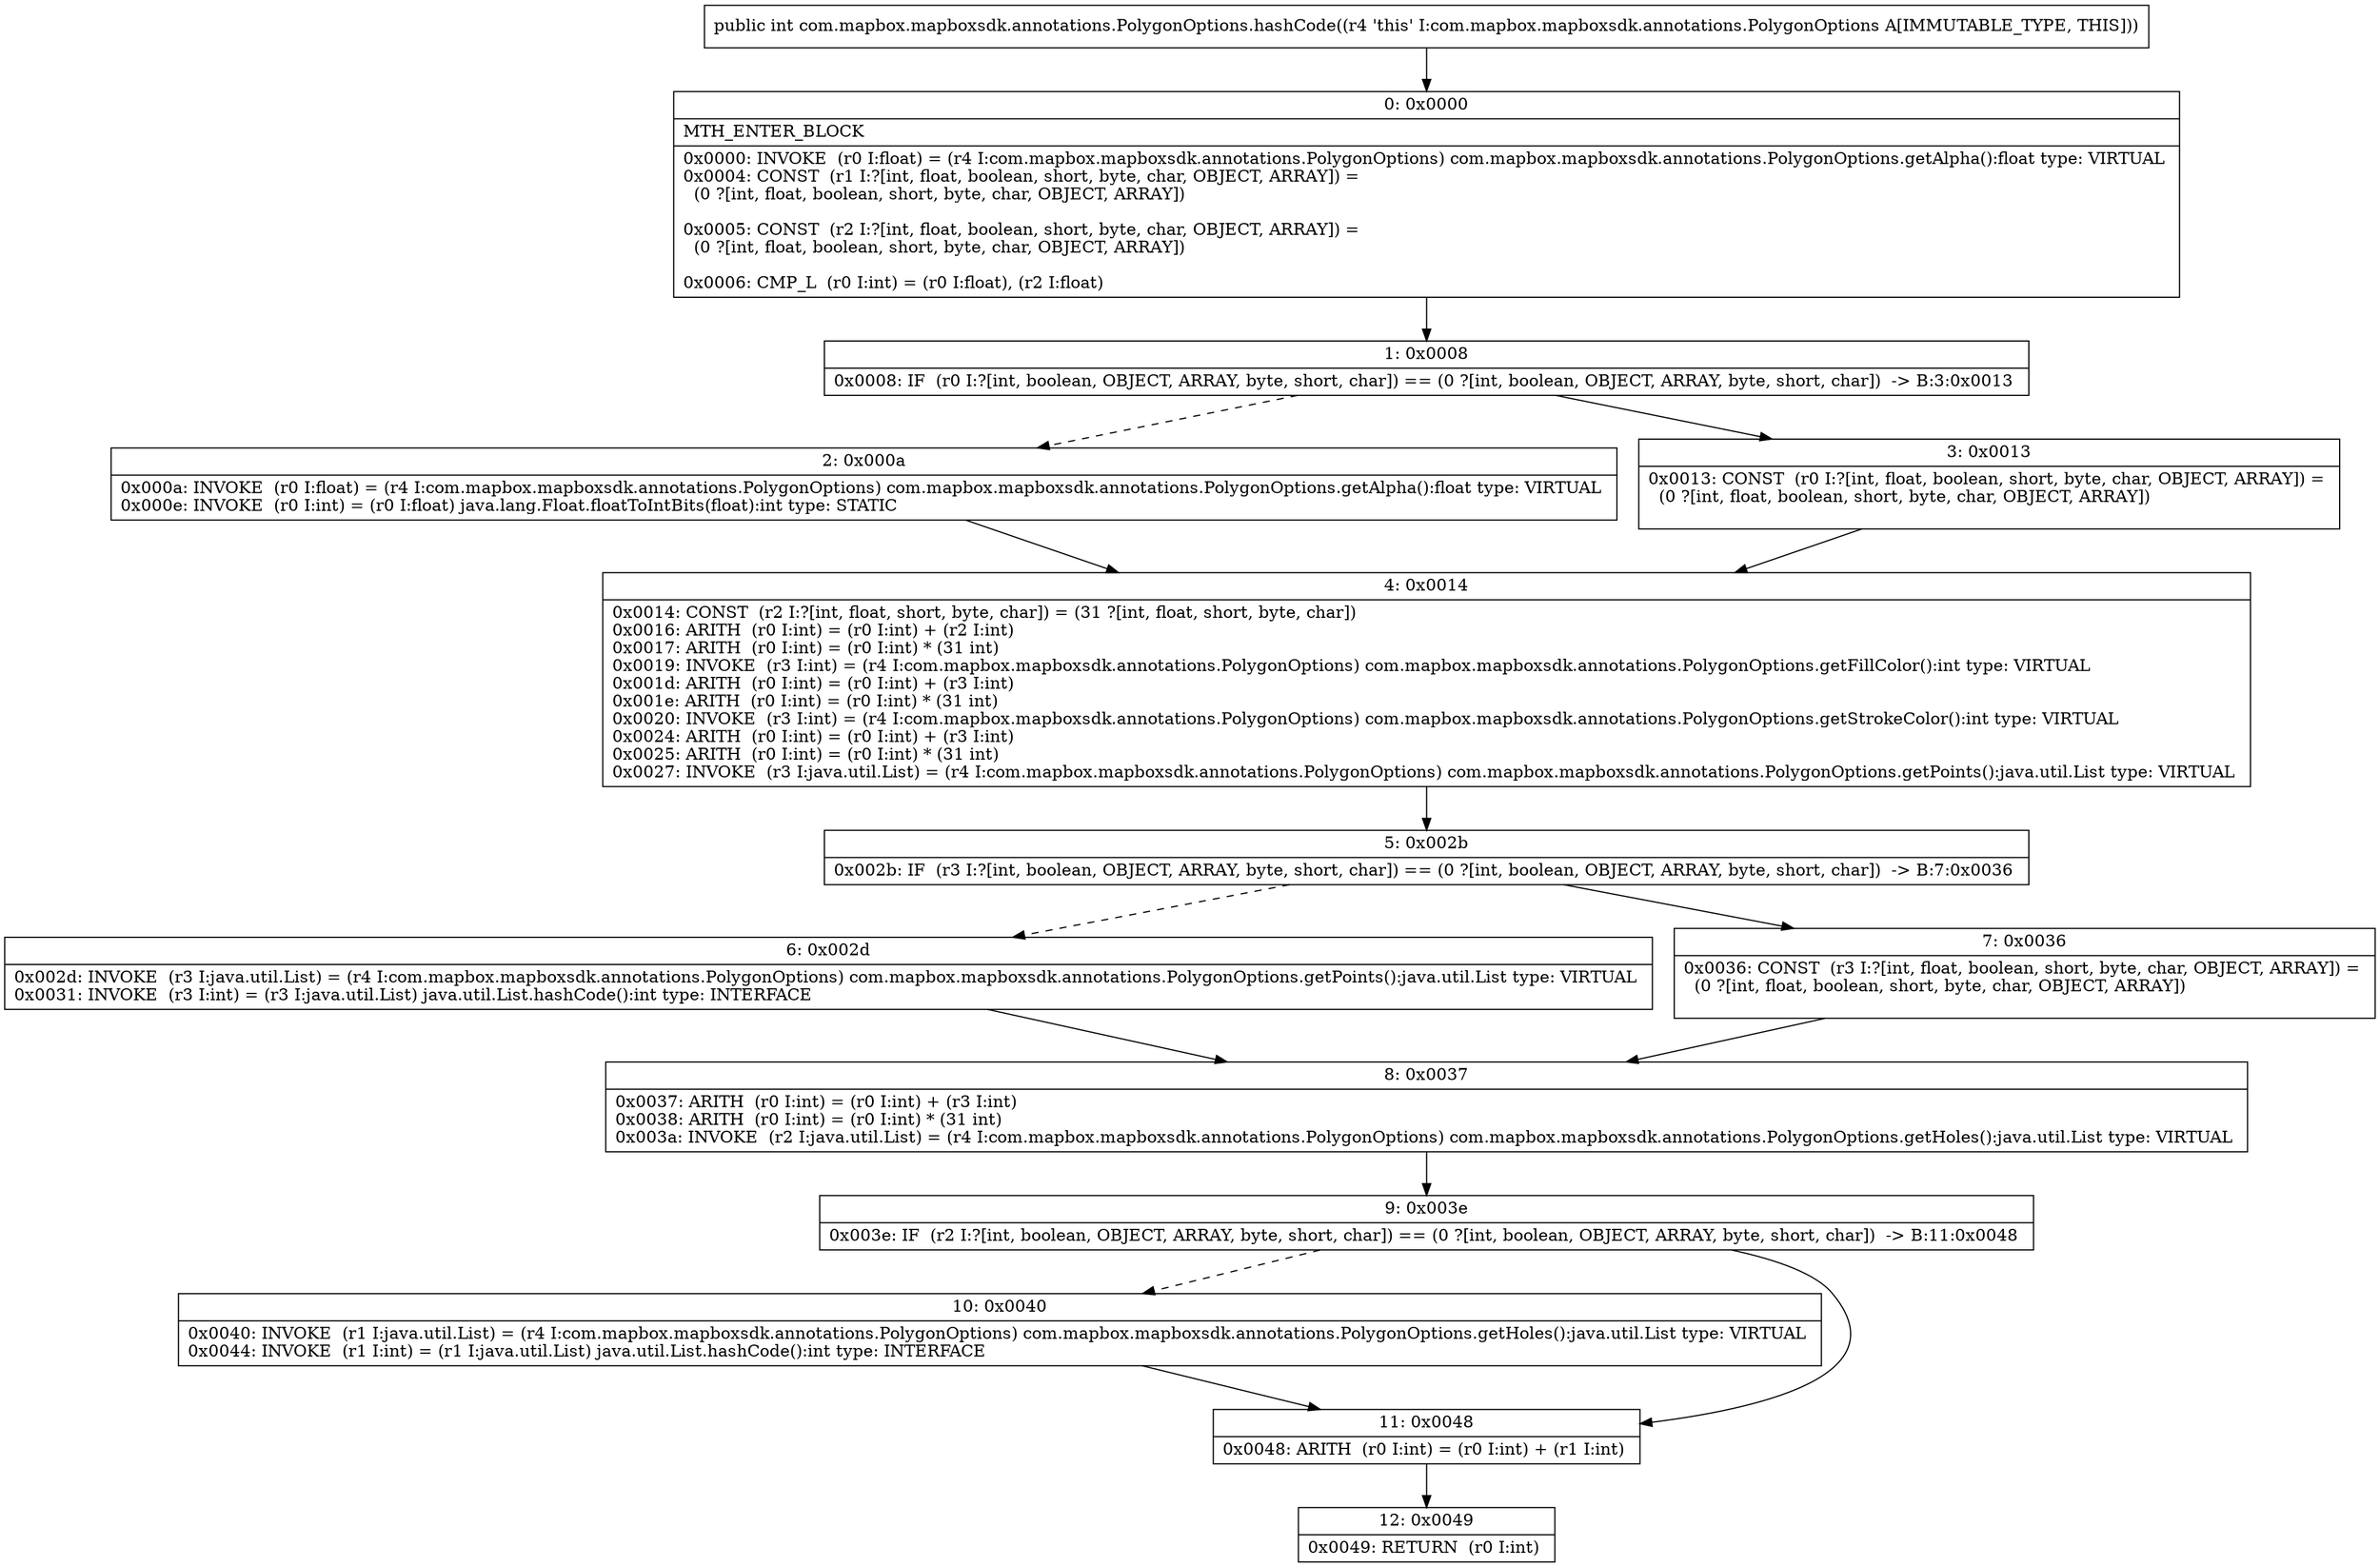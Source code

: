 digraph "CFG forcom.mapbox.mapboxsdk.annotations.PolygonOptions.hashCode()I" {
Node_0 [shape=record,label="{0\:\ 0x0000|MTH_ENTER_BLOCK\l|0x0000: INVOKE  (r0 I:float) = (r4 I:com.mapbox.mapboxsdk.annotations.PolygonOptions) com.mapbox.mapboxsdk.annotations.PolygonOptions.getAlpha():float type: VIRTUAL \l0x0004: CONST  (r1 I:?[int, float, boolean, short, byte, char, OBJECT, ARRAY]) = \l  (0 ?[int, float, boolean, short, byte, char, OBJECT, ARRAY])\l \l0x0005: CONST  (r2 I:?[int, float, boolean, short, byte, char, OBJECT, ARRAY]) = \l  (0 ?[int, float, boolean, short, byte, char, OBJECT, ARRAY])\l \l0x0006: CMP_L  (r0 I:int) = (r0 I:float), (r2 I:float) \l}"];
Node_1 [shape=record,label="{1\:\ 0x0008|0x0008: IF  (r0 I:?[int, boolean, OBJECT, ARRAY, byte, short, char]) == (0 ?[int, boolean, OBJECT, ARRAY, byte, short, char])  \-\> B:3:0x0013 \l}"];
Node_2 [shape=record,label="{2\:\ 0x000a|0x000a: INVOKE  (r0 I:float) = (r4 I:com.mapbox.mapboxsdk.annotations.PolygonOptions) com.mapbox.mapboxsdk.annotations.PolygonOptions.getAlpha():float type: VIRTUAL \l0x000e: INVOKE  (r0 I:int) = (r0 I:float) java.lang.Float.floatToIntBits(float):int type: STATIC \l}"];
Node_3 [shape=record,label="{3\:\ 0x0013|0x0013: CONST  (r0 I:?[int, float, boolean, short, byte, char, OBJECT, ARRAY]) = \l  (0 ?[int, float, boolean, short, byte, char, OBJECT, ARRAY])\l \l}"];
Node_4 [shape=record,label="{4\:\ 0x0014|0x0014: CONST  (r2 I:?[int, float, short, byte, char]) = (31 ?[int, float, short, byte, char]) \l0x0016: ARITH  (r0 I:int) = (r0 I:int) + (r2 I:int) \l0x0017: ARITH  (r0 I:int) = (r0 I:int) * (31 int) \l0x0019: INVOKE  (r3 I:int) = (r4 I:com.mapbox.mapboxsdk.annotations.PolygonOptions) com.mapbox.mapboxsdk.annotations.PolygonOptions.getFillColor():int type: VIRTUAL \l0x001d: ARITH  (r0 I:int) = (r0 I:int) + (r3 I:int) \l0x001e: ARITH  (r0 I:int) = (r0 I:int) * (31 int) \l0x0020: INVOKE  (r3 I:int) = (r4 I:com.mapbox.mapboxsdk.annotations.PolygonOptions) com.mapbox.mapboxsdk.annotations.PolygonOptions.getStrokeColor():int type: VIRTUAL \l0x0024: ARITH  (r0 I:int) = (r0 I:int) + (r3 I:int) \l0x0025: ARITH  (r0 I:int) = (r0 I:int) * (31 int) \l0x0027: INVOKE  (r3 I:java.util.List) = (r4 I:com.mapbox.mapboxsdk.annotations.PolygonOptions) com.mapbox.mapboxsdk.annotations.PolygonOptions.getPoints():java.util.List type: VIRTUAL \l}"];
Node_5 [shape=record,label="{5\:\ 0x002b|0x002b: IF  (r3 I:?[int, boolean, OBJECT, ARRAY, byte, short, char]) == (0 ?[int, boolean, OBJECT, ARRAY, byte, short, char])  \-\> B:7:0x0036 \l}"];
Node_6 [shape=record,label="{6\:\ 0x002d|0x002d: INVOKE  (r3 I:java.util.List) = (r4 I:com.mapbox.mapboxsdk.annotations.PolygonOptions) com.mapbox.mapboxsdk.annotations.PolygonOptions.getPoints():java.util.List type: VIRTUAL \l0x0031: INVOKE  (r3 I:int) = (r3 I:java.util.List) java.util.List.hashCode():int type: INTERFACE \l}"];
Node_7 [shape=record,label="{7\:\ 0x0036|0x0036: CONST  (r3 I:?[int, float, boolean, short, byte, char, OBJECT, ARRAY]) = \l  (0 ?[int, float, boolean, short, byte, char, OBJECT, ARRAY])\l \l}"];
Node_8 [shape=record,label="{8\:\ 0x0037|0x0037: ARITH  (r0 I:int) = (r0 I:int) + (r3 I:int) \l0x0038: ARITH  (r0 I:int) = (r0 I:int) * (31 int) \l0x003a: INVOKE  (r2 I:java.util.List) = (r4 I:com.mapbox.mapboxsdk.annotations.PolygonOptions) com.mapbox.mapboxsdk.annotations.PolygonOptions.getHoles():java.util.List type: VIRTUAL \l}"];
Node_9 [shape=record,label="{9\:\ 0x003e|0x003e: IF  (r2 I:?[int, boolean, OBJECT, ARRAY, byte, short, char]) == (0 ?[int, boolean, OBJECT, ARRAY, byte, short, char])  \-\> B:11:0x0048 \l}"];
Node_10 [shape=record,label="{10\:\ 0x0040|0x0040: INVOKE  (r1 I:java.util.List) = (r4 I:com.mapbox.mapboxsdk.annotations.PolygonOptions) com.mapbox.mapboxsdk.annotations.PolygonOptions.getHoles():java.util.List type: VIRTUAL \l0x0044: INVOKE  (r1 I:int) = (r1 I:java.util.List) java.util.List.hashCode():int type: INTERFACE \l}"];
Node_11 [shape=record,label="{11\:\ 0x0048|0x0048: ARITH  (r0 I:int) = (r0 I:int) + (r1 I:int) \l}"];
Node_12 [shape=record,label="{12\:\ 0x0049|0x0049: RETURN  (r0 I:int) \l}"];
MethodNode[shape=record,label="{public int com.mapbox.mapboxsdk.annotations.PolygonOptions.hashCode((r4 'this' I:com.mapbox.mapboxsdk.annotations.PolygonOptions A[IMMUTABLE_TYPE, THIS])) }"];
MethodNode -> Node_0;
Node_0 -> Node_1;
Node_1 -> Node_2[style=dashed];
Node_1 -> Node_3;
Node_2 -> Node_4;
Node_3 -> Node_4;
Node_4 -> Node_5;
Node_5 -> Node_6[style=dashed];
Node_5 -> Node_7;
Node_6 -> Node_8;
Node_7 -> Node_8;
Node_8 -> Node_9;
Node_9 -> Node_10[style=dashed];
Node_9 -> Node_11;
Node_10 -> Node_11;
Node_11 -> Node_12;
}


